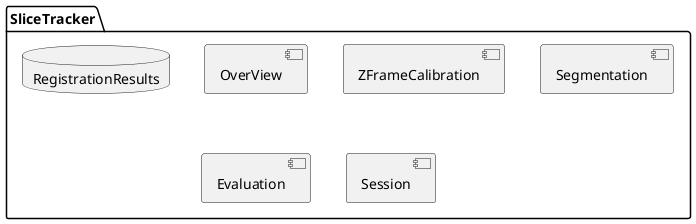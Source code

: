 @startuml

package "SliceTracker" {
  [OverView]
  [ZFrameCalibration]
  [Segmentation]
  [Evaluation]

  [Session]

  database "RegistrationResults" {

  }
}

@enduml